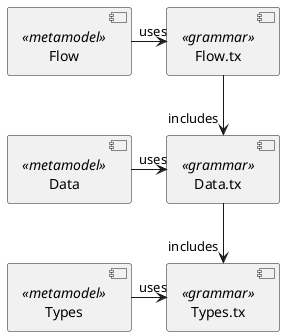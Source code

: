 @startuml
component Types.tx <<grammar>> as TypesG
component Data.tx <<grammar>> as DataG
component Flow.tx <<grammar>> as FlowG

DataG --> "includes" TypesG
FlowG --> "includes" DataG

component Types <<metamodel>> as Types
component Data <<metamodel>> as Data
component Flow <<metamodel>> as Flow

Types -> "uses" TypesG
Data -> "uses" DataG
Flow -> "uses" FlowG
@enduml

